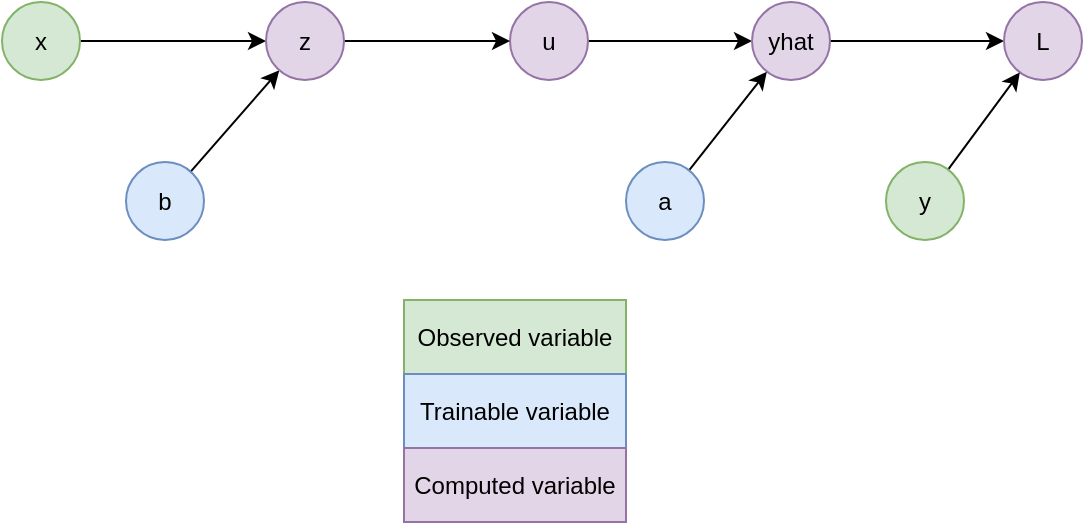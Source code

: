 <mxfile version="20.5.1" type="device"><diagram id="WAZaNXQwYLokqgVsKih9" name="第 1 页"><mxGraphModel dx="353" dy="436" grid="0" gridSize="10" guides="1" tooltips="1" connect="1" arrows="1" fold="1" page="1" pageScale="1" pageWidth="827" pageHeight="1169" math="0" shadow="0"><root><mxCell id="0"/><mxCell id="1" parent="0"/><mxCell id="W8lMkhn2YliEODOFLD6b-17" style="edgeStyle=none;rounded=0;orthogonalLoop=1;jettySize=auto;html=1;" edge="1" parent="1" source="W8lMkhn2YliEODOFLD6b-1" target="W8lMkhn2YliEODOFLD6b-15"><mxGeometry relative="1" as="geometry"/></mxCell><mxCell id="W8lMkhn2YliEODOFLD6b-1" value="x" style="ellipse;whiteSpace=wrap;html=1;aspect=fixed;fillColor=#d5e8d4;strokeColor=#82b366;" vertex="1" parent="1"><mxGeometry x="47" y="152" width="39" height="39" as="geometry"/></mxCell><mxCell id="W8lMkhn2YliEODOFLD6b-12" style="edgeStyle=none;rounded=0;orthogonalLoop=1;jettySize=auto;html=1;" edge="1" parent="1" source="W8lMkhn2YliEODOFLD6b-2" target="W8lMkhn2YliEODOFLD6b-3"><mxGeometry relative="1" as="geometry"/></mxCell><mxCell id="W8lMkhn2YliEODOFLD6b-2" value="u" style="ellipse;whiteSpace=wrap;html=1;aspect=fixed;fillColor=#e1d5e7;strokeColor=#9673a6;" vertex="1" parent="1"><mxGeometry x="301" y="152" width="39" height="39" as="geometry"/></mxCell><mxCell id="W8lMkhn2YliEODOFLD6b-11" style="edgeStyle=none;rounded=0;orthogonalLoop=1;jettySize=auto;html=1;" edge="1" parent="1" source="W8lMkhn2YliEODOFLD6b-3" target="W8lMkhn2YliEODOFLD6b-4"><mxGeometry relative="1" as="geometry"/></mxCell><mxCell id="W8lMkhn2YliEODOFLD6b-3" value="yhat" style="ellipse;whiteSpace=wrap;html=1;aspect=fixed;fillColor=#e1d5e7;strokeColor=#9673a6;" vertex="1" parent="1"><mxGeometry x="422" y="152" width="39" height="39" as="geometry"/></mxCell><mxCell id="W8lMkhn2YliEODOFLD6b-4" value="L" style="ellipse;whiteSpace=wrap;html=1;aspect=fixed;fillColor=#e1d5e7;strokeColor=#9673a6;" vertex="1" parent="1"><mxGeometry x="548" y="152" width="39" height="39" as="geometry"/></mxCell><mxCell id="W8lMkhn2YliEODOFLD6b-18" style="edgeStyle=none;rounded=0;orthogonalLoop=1;jettySize=auto;html=1;" edge="1" parent="1" source="W8lMkhn2YliEODOFLD6b-5" target="W8lMkhn2YliEODOFLD6b-15"><mxGeometry relative="1" as="geometry"/></mxCell><mxCell id="W8lMkhn2YliEODOFLD6b-5" value="b" style="ellipse;whiteSpace=wrap;html=1;aspect=fixed;fillColor=#dae8fc;strokeColor=#6c8ebf;" vertex="1" parent="1"><mxGeometry x="109" y="232" width="39" height="39" as="geometry"/></mxCell><mxCell id="W8lMkhn2YliEODOFLD6b-14" style="edgeStyle=none;rounded=0;orthogonalLoop=1;jettySize=auto;html=1;" edge="1" parent="1" source="W8lMkhn2YliEODOFLD6b-6" target="W8lMkhn2YliEODOFLD6b-3"><mxGeometry relative="1" as="geometry"/></mxCell><mxCell id="W8lMkhn2YliEODOFLD6b-6" value="a" style="ellipse;whiteSpace=wrap;html=1;aspect=fixed;fillColor=#dae8fc;strokeColor=#6c8ebf;" vertex="1" parent="1"><mxGeometry x="359" y="232" width="39" height="39" as="geometry"/></mxCell><mxCell id="W8lMkhn2YliEODOFLD6b-8" style="rounded=0;orthogonalLoop=1;jettySize=auto;html=1;" edge="1" parent="1" source="W8lMkhn2YliEODOFLD6b-7" target="W8lMkhn2YliEODOFLD6b-4"><mxGeometry relative="1" as="geometry"/></mxCell><mxCell id="W8lMkhn2YliEODOFLD6b-7" value="y" style="ellipse;whiteSpace=wrap;html=1;aspect=fixed;fillColor=#d5e8d4;strokeColor=#82b366;" vertex="1" parent="1"><mxGeometry x="489" y="232" width="39" height="39" as="geometry"/></mxCell><mxCell id="W8lMkhn2YliEODOFLD6b-16" style="edgeStyle=none;rounded=0;orthogonalLoop=1;jettySize=auto;html=1;" edge="1" parent="1" source="W8lMkhn2YliEODOFLD6b-15" target="W8lMkhn2YliEODOFLD6b-2"><mxGeometry relative="1" as="geometry"/></mxCell><mxCell id="W8lMkhn2YliEODOFLD6b-15" value="z" style="ellipse;whiteSpace=wrap;html=1;aspect=fixed;fillColor=#e1d5e7;strokeColor=#9673a6;" vertex="1" parent="1"><mxGeometry x="179" y="152" width="39" height="39" as="geometry"/></mxCell><mxCell id="W8lMkhn2YliEODOFLD6b-19" value="Observed variable" style="whiteSpace=wrap;html=1;fillColor=#d5e8d4;strokeColor=#82b366;" vertex="1" parent="1"><mxGeometry x="248" y="301" width="111" height="37" as="geometry"/></mxCell><mxCell id="W8lMkhn2YliEODOFLD6b-20" value="Trainable variable" style="whiteSpace=wrap;html=1;fillColor=#dae8fc;strokeColor=#6c8ebf;" vertex="1" parent="1"><mxGeometry x="248" y="338" width="111" height="37" as="geometry"/></mxCell><mxCell id="W8lMkhn2YliEODOFLD6b-21" value="Computed variable" style="whiteSpace=wrap;html=1;fillColor=#e1d5e7;strokeColor=#9673a6;" vertex="1" parent="1"><mxGeometry x="248" y="375" width="111" height="37" as="geometry"/></mxCell></root></mxGraphModel></diagram></mxfile>